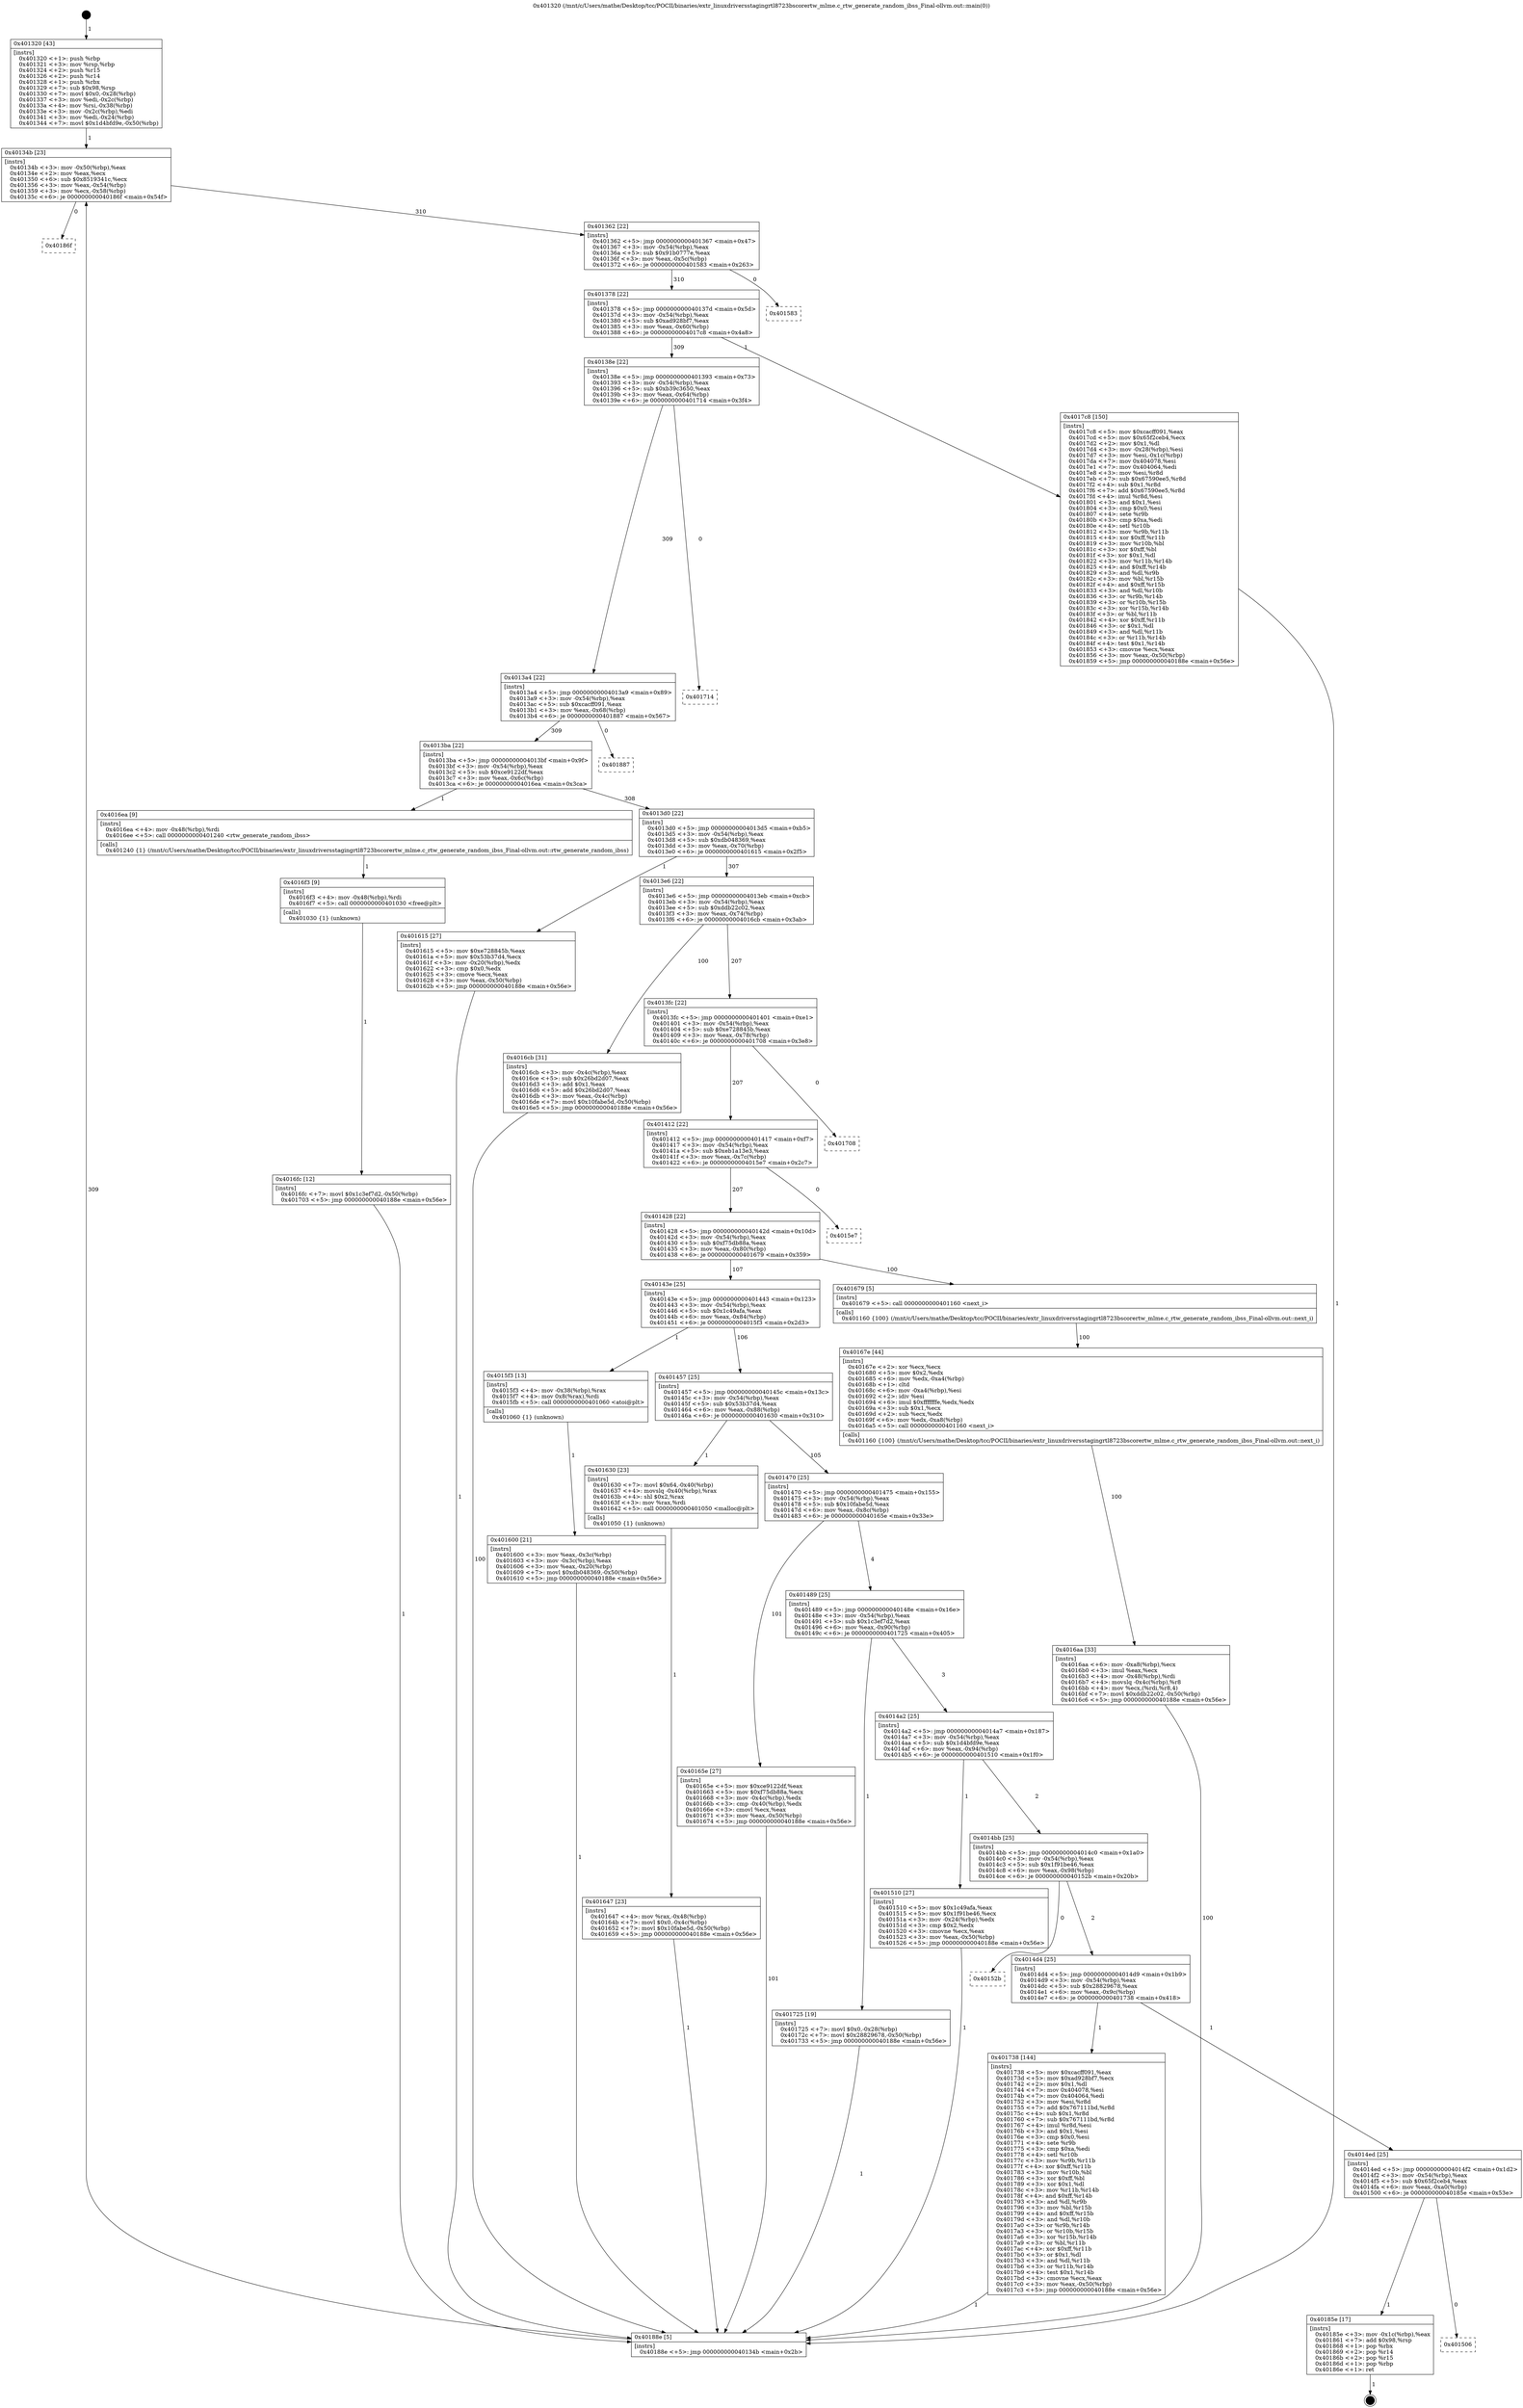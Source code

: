 digraph "0x401320" {
  label = "0x401320 (/mnt/c/Users/mathe/Desktop/tcc/POCII/binaries/extr_linuxdriversstagingrtl8723bscorertw_mlme.c_rtw_generate_random_ibss_Final-ollvm.out::main(0))"
  labelloc = "t"
  node[shape=record]

  Entry [label="",width=0.3,height=0.3,shape=circle,fillcolor=black,style=filled]
  "0x40134b" [label="{
     0x40134b [23]\l
     | [instrs]\l
     &nbsp;&nbsp;0x40134b \<+3\>: mov -0x50(%rbp),%eax\l
     &nbsp;&nbsp;0x40134e \<+2\>: mov %eax,%ecx\l
     &nbsp;&nbsp;0x401350 \<+6\>: sub $0x8519341c,%ecx\l
     &nbsp;&nbsp;0x401356 \<+3\>: mov %eax,-0x54(%rbp)\l
     &nbsp;&nbsp;0x401359 \<+3\>: mov %ecx,-0x58(%rbp)\l
     &nbsp;&nbsp;0x40135c \<+6\>: je 000000000040186f \<main+0x54f\>\l
  }"]
  "0x40186f" [label="{
     0x40186f\l
  }", style=dashed]
  "0x401362" [label="{
     0x401362 [22]\l
     | [instrs]\l
     &nbsp;&nbsp;0x401362 \<+5\>: jmp 0000000000401367 \<main+0x47\>\l
     &nbsp;&nbsp;0x401367 \<+3\>: mov -0x54(%rbp),%eax\l
     &nbsp;&nbsp;0x40136a \<+5\>: sub $0x91b0777e,%eax\l
     &nbsp;&nbsp;0x40136f \<+3\>: mov %eax,-0x5c(%rbp)\l
     &nbsp;&nbsp;0x401372 \<+6\>: je 0000000000401583 \<main+0x263\>\l
  }"]
  Exit [label="",width=0.3,height=0.3,shape=circle,fillcolor=black,style=filled,peripheries=2]
  "0x401583" [label="{
     0x401583\l
  }", style=dashed]
  "0x401378" [label="{
     0x401378 [22]\l
     | [instrs]\l
     &nbsp;&nbsp;0x401378 \<+5\>: jmp 000000000040137d \<main+0x5d\>\l
     &nbsp;&nbsp;0x40137d \<+3\>: mov -0x54(%rbp),%eax\l
     &nbsp;&nbsp;0x401380 \<+5\>: sub $0xad928bf7,%eax\l
     &nbsp;&nbsp;0x401385 \<+3\>: mov %eax,-0x60(%rbp)\l
     &nbsp;&nbsp;0x401388 \<+6\>: je 00000000004017c8 \<main+0x4a8\>\l
  }"]
  "0x401506" [label="{
     0x401506\l
  }", style=dashed]
  "0x4017c8" [label="{
     0x4017c8 [150]\l
     | [instrs]\l
     &nbsp;&nbsp;0x4017c8 \<+5\>: mov $0xcacff091,%eax\l
     &nbsp;&nbsp;0x4017cd \<+5\>: mov $0x65f2ceb4,%ecx\l
     &nbsp;&nbsp;0x4017d2 \<+2\>: mov $0x1,%dl\l
     &nbsp;&nbsp;0x4017d4 \<+3\>: mov -0x28(%rbp),%esi\l
     &nbsp;&nbsp;0x4017d7 \<+3\>: mov %esi,-0x1c(%rbp)\l
     &nbsp;&nbsp;0x4017da \<+7\>: mov 0x404078,%esi\l
     &nbsp;&nbsp;0x4017e1 \<+7\>: mov 0x404064,%edi\l
     &nbsp;&nbsp;0x4017e8 \<+3\>: mov %esi,%r8d\l
     &nbsp;&nbsp;0x4017eb \<+7\>: sub $0x67590ee5,%r8d\l
     &nbsp;&nbsp;0x4017f2 \<+4\>: sub $0x1,%r8d\l
     &nbsp;&nbsp;0x4017f6 \<+7\>: add $0x67590ee5,%r8d\l
     &nbsp;&nbsp;0x4017fd \<+4\>: imul %r8d,%esi\l
     &nbsp;&nbsp;0x401801 \<+3\>: and $0x1,%esi\l
     &nbsp;&nbsp;0x401804 \<+3\>: cmp $0x0,%esi\l
     &nbsp;&nbsp;0x401807 \<+4\>: sete %r9b\l
     &nbsp;&nbsp;0x40180b \<+3\>: cmp $0xa,%edi\l
     &nbsp;&nbsp;0x40180e \<+4\>: setl %r10b\l
     &nbsp;&nbsp;0x401812 \<+3\>: mov %r9b,%r11b\l
     &nbsp;&nbsp;0x401815 \<+4\>: xor $0xff,%r11b\l
     &nbsp;&nbsp;0x401819 \<+3\>: mov %r10b,%bl\l
     &nbsp;&nbsp;0x40181c \<+3\>: xor $0xff,%bl\l
     &nbsp;&nbsp;0x40181f \<+3\>: xor $0x1,%dl\l
     &nbsp;&nbsp;0x401822 \<+3\>: mov %r11b,%r14b\l
     &nbsp;&nbsp;0x401825 \<+4\>: and $0xff,%r14b\l
     &nbsp;&nbsp;0x401829 \<+3\>: and %dl,%r9b\l
     &nbsp;&nbsp;0x40182c \<+3\>: mov %bl,%r15b\l
     &nbsp;&nbsp;0x40182f \<+4\>: and $0xff,%r15b\l
     &nbsp;&nbsp;0x401833 \<+3\>: and %dl,%r10b\l
     &nbsp;&nbsp;0x401836 \<+3\>: or %r9b,%r14b\l
     &nbsp;&nbsp;0x401839 \<+3\>: or %r10b,%r15b\l
     &nbsp;&nbsp;0x40183c \<+3\>: xor %r15b,%r14b\l
     &nbsp;&nbsp;0x40183f \<+3\>: or %bl,%r11b\l
     &nbsp;&nbsp;0x401842 \<+4\>: xor $0xff,%r11b\l
     &nbsp;&nbsp;0x401846 \<+3\>: or $0x1,%dl\l
     &nbsp;&nbsp;0x401849 \<+3\>: and %dl,%r11b\l
     &nbsp;&nbsp;0x40184c \<+3\>: or %r11b,%r14b\l
     &nbsp;&nbsp;0x40184f \<+4\>: test $0x1,%r14b\l
     &nbsp;&nbsp;0x401853 \<+3\>: cmovne %ecx,%eax\l
     &nbsp;&nbsp;0x401856 \<+3\>: mov %eax,-0x50(%rbp)\l
     &nbsp;&nbsp;0x401859 \<+5\>: jmp 000000000040188e \<main+0x56e\>\l
  }"]
  "0x40138e" [label="{
     0x40138e [22]\l
     | [instrs]\l
     &nbsp;&nbsp;0x40138e \<+5\>: jmp 0000000000401393 \<main+0x73\>\l
     &nbsp;&nbsp;0x401393 \<+3\>: mov -0x54(%rbp),%eax\l
     &nbsp;&nbsp;0x401396 \<+5\>: sub $0xb39c3650,%eax\l
     &nbsp;&nbsp;0x40139b \<+3\>: mov %eax,-0x64(%rbp)\l
     &nbsp;&nbsp;0x40139e \<+6\>: je 0000000000401714 \<main+0x3f4\>\l
  }"]
  "0x40185e" [label="{
     0x40185e [17]\l
     | [instrs]\l
     &nbsp;&nbsp;0x40185e \<+3\>: mov -0x1c(%rbp),%eax\l
     &nbsp;&nbsp;0x401861 \<+7\>: add $0x98,%rsp\l
     &nbsp;&nbsp;0x401868 \<+1\>: pop %rbx\l
     &nbsp;&nbsp;0x401869 \<+2\>: pop %r14\l
     &nbsp;&nbsp;0x40186b \<+2\>: pop %r15\l
     &nbsp;&nbsp;0x40186d \<+1\>: pop %rbp\l
     &nbsp;&nbsp;0x40186e \<+1\>: ret\l
  }"]
  "0x401714" [label="{
     0x401714\l
  }", style=dashed]
  "0x4013a4" [label="{
     0x4013a4 [22]\l
     | [instrs]\l
     &nbsp;&nbsp;0x4013a4 \<+5\>: jmp 00000000004013a9 \<main+0x89\>\l
     &nbsp;&nbsp;0x4013a9 \<+3\>: mov -0x54(%rbp),%eax\l
     &nbsp;&nbsp;0x4013ac \<+5\>: sub $0xcacff091,%eax\l
     &nbsp;&nbsp;0x4013b1 \<+3\>: mov %eax,-0x68(%rbp)\l
     &nbsp;&nbsp;0x4013b4 \<+6\>: je 0000000000401887 \<main+0x567\>\l
  }"]
  "0x4014ed" [label="{
     0x4014ed [25]\l
     | [instrs]\l
     &nbsp;&nbsp;0x4014ed \<+5\>: jmp 00000000004014f2 \<main+0x1d2\>\l
     &nbsp;&nbsp;0x4014f2 \<+3\>: mov -0x54(%rbp),%eax\l
     &nbsp;&nbsp;0x4014f5 \<+5\>: sub $0x65f2ceb4,%eax\l
     &nbsp;&nbsp;0x4014fa \<+6\>: mov %eax,-0xa0(%rbp)\l
     &nbsp;&nbsp;0x401500 \<+6\>: je 000000000040185e \<main+0x53e\>\l
  }"]
  "0x401887" [label="{
     0x401887\l
  }", style=dashed]
  "0x4013ba" [label="{
     0x4013ba [22]\l
     | [instrs]\l
     &nbsp;&nbsp;0x4013ba \<+5\>: jmp 00000000004013bf \<main+0x9f\>\l
     &nbsp;&nbsp;0x4013bf \<+3\>: mov -0x54(%rbp),%eax\l
     &nbsp;&nbsp;0x4013c2 \<+5\>: sub $0xce9122df,%eax\l
     &nbsp;&nbsp;0x4013c7 \<+3\>: mov %eax,-0x6c(%rbp)\l
     &nbsp;&nbsp;0x4013ca \<+6\>: je 00000000004016ea \<main+0x3ca\>\l
  }"]
  "0x401738" [label="{
     0x401738 [144]\l
     | [instrs]\l
     &nbsp;&nbsp;0x401738 \<+5\>: mov $0xcacff091,%eax\l
     &nbsp;&nbsp;0x40173d \<+5\>: mov $0xad928bf7,%ecx\l
     &nbsp;&nbsp;0x401742 \<+2\>: mov $0x1,%dl\l
     &nbsp;&nbsp;0x401744 \<+7\>: mov 0x404078,%esi\l
     &nbsp;&nbsp;0x40174b \<+7\>: mov 0x404064,%edi\l
     &nbsp;&nbsp;0x401752 \<+3\>: mov %esi,%r8d\l
     &nbsp;&nbsp;0x401755 \<+7\>: add $0x767111bd,%r8d\l
     &nbsp;&nbsp;0x40175c \<+4\>: sub $0x1,%r8d\l
     &nbsp;&nbsp;0x401760 \<+7\>: sub $0x767111bd,%r8d\l
     &nbsp;&nbsp;0x401767 \<+4\>: imul %r8d,%esi\l
     &nbsp;&nbsp;0x40176b \<+3\>: and $0x1,%esi\l
     &nbsp;&nbsp;0x40176e \<+3\>: cmp $0x0,%esi\l
     &nbsp;&nbsp;0x401771 \<+4\>: sete %r9b\l
     &nbsp;&nbsp;0x401775 \<+3\>: cmp $0xa,%edi\l
     &nbsp;&nbsp;0x401778 \<+4\>: setl %r10b\l
     &nbsp;&nbsp;0x40177c \<+3\>: mov %r9b,%r11b\l
     &nbsp;&nbsp;0x40177f \<+4\>: xor $0xff,%r11b\l
     &nbsp;&nbsp;0x401783 \<+3\>: mov %r10b,%bl\l
     &nbsp;&nbsp;0x401786 \<+3\>: xor $0xff,%bl\l
     &nbsp;&nbsp;0x401789 \<+3\>: xor $0x1,%dl\l
     &nbsp;&nbsp;0x40178c \<+3\>: mov %r11b,%r14b\l
     &nbsp;&nbsp;0x40178f \<+4\>: and $0xff,%r14b\l
     &nbsp;&nbsp;0x401793 \<+3\>: and %dl,%r9b\l
     &nbsp;&nbsp;0x401796 \<+3\>: mov %bl,%r15b\l
     &nbsp;&nbsp;0x401799 \<+4\>: and $0xff,%r15b\l
     &nbsp;&nbsp;0x40179d \<+3\>: and %dl,%r10b\l
     &nbsp;&nbsp;0x4017a0 \<+3\>: or %r9b,%r14b\l
     &nbsp;&nbsp;0x4017a3 \<+3\>: or %r10b,%r15b\l
     &nbsp;&nbsp;0x4017a6 \<+3\>: xor %r15b,%r14b\l
     &nbsp;&nbsp;0x4017a9 \<+3\>: or %bl,%r11b\l
     &nbsp;&nbsp;0x4017ac \<+4\>: xor $0xff,%r11b\l
     &nbsp;&nbsp;0x4017b0 \<+3\>: or $0x1,%dl\l
     &nbsp;&nbsp;0x4017b3 \<+3\>: and %dl,%r11b\l
     &nbsp;&nbsp;0x4017b6 \<+3\>: or %r11b,%r14b\l
     &nbsp;&nbsp;0x4017b9 \<+4\>: test $0x1,%r14b\l
     &nbsp;&nbsp;0x4017bd \<+3\>: cmovne %ecx,%eax\l
     &nbsp;&nbsp;0x4017c0 \<+3\>: mov %eax,-0x50(%rbp)\l
     &nbsp;&nbsp;0x4017c3 \<+5\>: jmp 000000000040188e \<main+0x56e\>\l
  }"]
  "0x4016ea" [label="{
     0x4016ea [9]\l
     | [instrs]\l
     &nbsp;&nbsp;0x4016ea \<+4\>: mov -0x48(%rbp),%rdi\l
     &nbsp;&nbsp;0x4016ee \<+5\>: call 0000000000401240 \<rtw_generate_random_ibss\>\l
     | [calls]\l
     &nbsp;&nbsp;0x401240 \{1\} (/mnt/c/Users/mathe/Desktop/tcc/POCII/binaries/extr_linuxdriversstagingrtl8723bscorertw_mlme.c_rtw_generate_random_ibss_Final-ollvm.out::rtw_generate_random_ibss)\l
  }"]
  "0x4013d0" [label="{
     0x4013d0 [22]\l
     | [instrs]\l
     &nbsp;&nbsp;0x4013d0 \<+5\>: jmp 00000000004013d5 \<main+0xb5\>\l
     &nbsp;&nbsp;0x4013d5 \<+3\>: mov -0x54(%rbp),%eax\l
     &nbsp;&nbsp;0x4013d8 \<+5\>: sub $0xdb048369,%eax\l
     &nbsp;&nbsp;0x4013dd \<+3\>: mov %eax,-0x70(%rbp)\l
     &nbsp;&nbsp;0x4013e0 \<+6\>: je 0000000000401615 \<main+0x2f5\>\l
  }"]
  "0x4014d4" [label="{
     0x4014d4 [25]\l
     | [instrs]\l
     &nbsp;&nbsp;0x4014d4 \<+5\>: jmp 00000000004014d9 \<main+0x1b9\>\l
     &nbsp;&nbsp;0x4014d9 \<+3\>: mov -0x54(%rbp),%eax\l
     &nbsp;&nbsp;0x4014dc \<+5\>: sub $0x28829678,%eax\l
     &nbsp;&nbsp;0x4014e1 \<+6\>: mov %eax,-0x9c(%rbp)\l
     &nbsp;&nbsp;0x4014e7 \<+6\>: je 0000000000401738 \<main+0x418\>\l
  }"]
  "0x401615" [label="{
     0x401615 [27]\l
     | [instrs]\l
     &nbsp;&nbsp;0x401615 \<+5\>: mov $0xe728845b,%eax\l
     &nbsp;&nbsp;0x40161a \<+5\>: mov $0x53b37d4,%ecx\l
     &nbsp;&nbsp;0x40161f \<+3\>: mov -0x20(%rbp),%edx\l
     &nbsp;&nbsp;0x401622 \<+3\>: cmp $0x0,%edx\l
     &nbsp;&nbsp;0x401625 \<+3\>: cmove %ecx,%eax\l
     &nbsp;&nbsp;0x401628 \<+3\>: mov %eax,-0x50(%rbp)\l
     &nbsp;&nbsp;0x40162b \<+5\>: jmp 000000000040188e \<main+0x56e\>\l
  }"]
  "0x4013e6" [label="{
     0x4013e6 [22]\l
     | [instrs]\l
     &nbsp;&nbsp;0x4013e6 \<+5\>: jmp 00000000004013eb \<main+0xcb\>\l
     &nbsp;&nbsp;0x4013eb \<+3\>: mov -0x54(%rbp),%eax\l
     &nbsp;&nbsp;0x4013ee \<+5\>: sub $0xddb22c02,%eax\l
     &nbsp;&nbsp;0x4013f3 \<+3\>: mov %eax,-0x74(%rbp)\l
     &nbsp;&nbsp;0x4013f6 \<+6\>: je 00000000004016cb \<main+0x3ab\>\l
  }"]
  "0x40152b" [label="{
     0x40152b\l
  }", style=dashed]
  "0x4016cb" [label="{
     0x4016cb [31]\l
     | [instrs]\l
     &nbsp;&nbsp;0x4016cb \<+3\>: mov -0x4c(%rbp),%eax\l
     &nbsp;&nbsp;0x4016ce \<+5\>: sub $0x26bd2d07,%eax\l
     &nbsp;&nbsp;0x4016d3 \<+3\>: add $0x1,%eax\l
     &nbsp;&nbsp;0x4016d6 \<+5\>: add $0x26bd2d07,%eax\l
     &nbsp;&nbsp;0x4016db \<+3\>: mov %eax,-0x4c(%rbp)\l
     &nbsp;&nbsp;0x4016de \<+7\>: movl $0x10fabe5d,-0x50(%rbp)\l
     &nbsp;&nbsp;0x4016e5 \<+5\>: jmp 000000000040188e \<main+0x56e\>\l
  }"]
  "0x4013fc" [label="{
     0x4013fc [22]\l
     | [instrs]\l
     &nbsp;&nbsp;0x4013fc \<+5\>: jmp 0000000000401401 \<main+0xe1\>\l
     &nbsp;&nbsp;0x401401 \<+3\>: mov -0x54(%rbp),%eax\l
     &nbsp;&nbsp;0x401404 \<+5\>: sub $0xe728845b,%eax\l
     &nbsp;&nbsp;0x401409 \<+3\>: mov %eax,-0x78(%rbp)\l
     &nbsp;&nbsp;0x40140c \<+6\>: je 0000000000401708 \<main+0x3e8\>\l
  }"]
  "0x4016fc" [label="{
     0x4016fc [12]\l
     | [instrs]\l
     &nbsp;&nbsp;0x4016fc \<+7\>: movl $0x1c3ef7d2,-0x50(%rbp)\l
     &nbsp;&nbsp;0x401703 \<+5\>: jmp 000000000040188e \<main+0x56e\>\l
  }"]
  "0x401708" [label="{
     0x401708\l
  }", style=dashed]
  "0x401412" [label="{
     0x401412 [22]\l
     | [instrs]\l
     &nbsp;&nbsp;0x401412 \<+5\>: jmp 0000000000401417 \<main+0xf7\>\l
     &nbsp;&nbsp;0x401417 \<+3\>: mov -0x54(%rbp),%eax\l
     &nbsp;&nbsp;0x40141a \<+5\>: sub $0xeb1a13e3,%eax\l
     &nbsp;&nbsp;0x40141f \<+3\>: mov %eax,-0x7c(%rbp)\l
     &nbsp;&nbsp;0x401422 \<+6\>: je 00000000004015e7 \<main+0x2c7\>\l
  }"]
  "0x4016f3" [label="{
     0x4016f3 [9]\l
     | [instrs]\l
     &nbsp;&nbsp;0x4016f3 \<+4\>: mov -0x48(%rbp),%rdi\l
     &nbsp;&nbsp;0x4016f7 \<+5\>: call 0000000000401030 \<free@plt\>\l
     | [calls]\l
     &nbsp;&nbsp;0x401030 \{1\} (unknown)\l
  }"]
  "0x4015e7" [label="{
     0x4015e7\l
  }", style=dashed]
  "0x401428" [label="{
     0x401428 [22]\l
     | [instrs]\l
     &nbsp;&nbsp;0x401428 \<+5\>: jmp 000000000040142d \<main+0x10d\>\l
     &nbsp;&nbsp;0x40142d \<+3\>: mov -0x54(%rbp),%eax\l
     &nbsp;&nbsp;0x401430 \<+5\>: sub $0xf75db88a,%eax\l
     &nbsp;&nbsp;0x401435 \<+3\>: mov %eax,-0x80(%rbp)\l
     &nbsp;&nbsp;0x401438 \<+6\>: je 0000000000401679 \<main+0x359\>\l
  }"]
  "0x4016aa" [label="{
     0x4016aa [33]\l
     | [instrs]\l
     &nbsp;&nbsp;0x4016aa \<+6\>: mov -0xa8(%rbp),%ecx\l
     &nbsp;&nbsp;0x4016b0 \<+3\>: imul %eax,%ecx\l
     &nbsp;&nbsp;0x4016b3 \<+4\>: mov -0x48(%rbp),%rdi\l
     &nbsp;&nbsp;0x4016b7 \<+4\>: movslq -0x4c(%rbp),%r8\l
     &nbsp;&nbsp;0x4016bb \<+4\>: mov %ecx,(%rdi,%r8,4)\l
     &nbsp;&nbsp;0x4016bf \<+7\>: movl $0xddb22c02,-0x50(%rbp)\l
     &nbsp;&nbsp;0x4016c6 \<+5\>: jmp 000000000040188e \<main+0x56e\>\l
  }"]
  "0x401679" [label="{
     0x401679 [5]\l
     | [instrs]\l
     &nbsp;&nbsp;0x401679 \<+5\>: call 0000000000401160 \<next_i\>\l
     | [calls]\l
     &nbsp;&nbsp;0x401160 \{100\} (/mnt/c/Users/mathe/Desktop/tcc/POCII/binaries/extr_linuxdriversstagingrtl8723bscorertw_mlme.c_rtw_generate_random_ibss_Final-ollvm.out::next_i)\l
  }"]
  "0x40143e" [label="{
     0x40143e [25]\l
     | [instrs]\l
     &nbsp;&nbsp;0x40143e \<+5\>: jmp 0000000000401443 \<main+0x123\>\l
     &nbsp;&nbsp;0x401443 \<+3\>: mov -0x54(%rbp),%eax\l
     &nbsp;&nbsp;0x401446 \<+5\>: sub $0x1c49afa,%eax\l
     &nbsp;&nbsp;0x40144b \<+6\>: mov %eax,-0x84(%rbp)\l
     &nbsp;&nbsp;0x401451 \<+6\>: je 00000000004015f3 \<main+0x2d3\>\l
  }"]
  "0x40167e" [label="{
     0x40167e [44]\l
     | [instrs]\l
     &nbsp;&nbsp;0x40167e \<+2\>: xor %ecx,%ecx\l
     &nbsp;&nbsp;0x401680 \<+5\>: mov $0x2,%edx\l
     &nbsp;&nbsp;0x401685 \<+6\>: mov %edx,-0xa4(%rbp)\l
     &nbsp;&nbsp;0x40168b \<+1\>: cltd\l
     &nbsp;&nbsp;0x40168c \<+6\>: mov -0xa4(%rbp),%esi\l
     &nbsp;&nbsp;0x401692 \<+2\>: idiv %esi\l
     &nbsp;&nbsp;0x401694 \<+6\>: imul $0xfffffffe,%edx,%edx\l
     &nbsp;&nbsp;0x40169a \<+3\>: sub $0x1,%ecx\l
     &nbsp;&nbsp;0x40169d \<+2\>: sub %ecx,%edx\l
     &nbsp;&nbsp;0x40169f \<+6\>: mov %edx,-0xa8(%rbp)\l
     &nbsp;&nbsp;0x4016a5 \<+5\>: call 0000000000401160 \<next_i\>\l
     | [calls]\l
     &nbsp;&nbsp;0x401160 \{100\} (/mnt/c/Users/mathe/Desktop/tcc/POCII/binaries/extr_linuxdriversstagingrtl8723bscorertw_mlme.c_rtw_generate_random_ibss_Final-ollvm.out::next_i)\l
  }"]
  "0x4015f3" [label="{
     0x4015f3 [13]\l
     | [instrs]\l
     &nbsp;&nbsp;0x4015f3 \<+4\>: mov -0x38(%rbp),%rax\l
     &nbsp;&nbsp;0x4015f7 \<+4\>: mov 0x8(%rax),%rdi\l
     &nbsp;&nbsp;0x4015fb \<+5\>: call 0000000000401060 \<atoi@plt\>\l
     | [calls]\l
     &nbsp;&nbsp;0x401060 \{1\} (unknown)\l
  }"]
  "0x401457" [label="{
     0x401457 [25]\l
     | [instrs]\l
     &nbsp;&nbsp;0x401457 \<+5\>: jmp 000000000040145c \<main+0x13c\>\l
     &nbsp;&nbsp;0x40145c \<+3\>: mov -0x54(%rbp),%eax\l
     &nbsp;&nbsp;0x40145f \<+5\>: sub $0x53b37d4,%eax\l
     &nbsp;&nbsp;0x401464 \<+6\>: mov %eax,-0x88(%rbp)\l
     &nbsp;&nbsp;0x40146a \<+6\>: je 0000000000401630 \<main+0x310\>\l
  }"]
  "0x401647" [label="{
     0x401647 [23]\l
     | [instrs]\l
     &nbsp;&nbsp;0x401647 \<+4\>: mov %rax,-0x48(%rbp)\l
     &nbsp;&nbsp;0x40164b \<+7\>: movl $0x0,-0x4c(%rbp)\l
     &nbsp;&nbsp;0x401652 \<+7\>: movl $0x10fabe5d,-0x50(%rbp)\l
     &nbsp;&nbsp;0x401659 \<+5\>: jmp 000000000040188e \<main+0x56e\>\l
  }"]
  "0x401630" [label="{
     0x401630 [23]\l
     | [instrs]\l
     &nbsp;&nbsp;0x401630 \<+7\>: movl $0x64,-0x40(%rbp)\l
     &nbsp;&nbsp;0x401637 \<+4\>: movslq -0x40(%rbp),%rax\l
     &nbsp;&nbsp;0x40163b \<+4\>: shl $0x2,%rax\l
     &nbsp;&nbsp;0x40163f \<+3\>: mov %rax,%rdi\l
     &nbsp;&nbsp;0x401642 \<+5\>: call 0000000000401050 \<malloc@plt\>\l
     | [calls]\l
     &nbsp;&nbsp;0x401050 \{1\} (unknown)\l
  }"]
  "0x401470" [label="{
     0x401470 [25]\l
     | [instrs]\l
     &nbsp;&nbsp;0x401470 \<+5\>: jmp 0000000000401475 \<main+0x155\>\l
     &nbsp;&nbsp;0x401475 \<+3\>: mov -0x54(%rbp),%eax\l
     &nbsp;&nbsp;0x401478 \<+5\>: sub $0x10fabe5d,%eax\l
     &nbsp;&nbsp;0x40147d \<+6\>: mov %eax,-0x8c(%rbp)\l
     &nbsp;&nbsp;0x401483 \<+6\>: je 000000000040165e \<main+0x33e\>\l
  }"]
  "0x401600" [label="{
     0x401600 [21]\l
     | [instrs]\l
     &nbsp;&nbsp;0x401600 \<+3\>: mov %eax,-0x3c(%rbp)\l
     &nbsp;&nbsp;0x401603 \<+3\>: mov -0x3c(%rbp),%eax\l
     &nbsp;&nbsp;0x401606 \<+3\>: mov %eax,-0x20(%rbp)\l
     &nbsp;&nbsp;0x401609 \<+7\>: movl $0xdb048369,-0x50(%rbp)\l
     &nbsp;&nbsp;0x401610 \<+5\>: jmp 000000000040188e \<main+0x56e\>\l
  }"]
  "0x40165e" [label="{
     0x40165e [27]\l
     | [instrs]\l
     &nbsp;&nbsp;0x40165e \<+5\>: mov $0xce9122df,%eax\l
     &nbsp;&nbsp;0x401663 \<+5\>: mov $0xf75db88a,%ecx\l
     &nbsp;&nbsp;0x401668 \<+3\>: mov -0x4c(%rbp),%edx\l
     &nbsp;&nbsp;0x40166b \<+3\>: cmp -0x40(%rbp),%edx\l
     &nbsp;&nbsp;0x40166e \<+3\>: cmovl %ecx,%eax\l
     &nbsp;&nbsp;0x401671 \<+3\>: mov %eax,-0x50(%rbp)\l
     &nbsp;&nbsp;0x401674 \<+5\>: jmp 000000000040188e \<main+0x56e\>\l
  }"]
  "0x401489" [label="{
     0x401489 [25]\l
     | [instrs]\l
     &nbsp;&nbsp;0x401489 \<+5\>: jmp 000000000040148e \<main+0x16e\>\l
     &nbsp;&nbsp;0x40148e \<+3\>: mov -0x54(%rbp),%eax\l
     &nbsp;&nbsp;0x401491 \<+5\>: sub $0x1c3ef7d2,%eax\l
     &nbsp;&nbsp;0x401496 \<+6\>: mov %eax,-0x90(%rbp)\l
     &nbsp;&nbsp;0x40149c \<+6\>: je 0000000000401725 \<main+0x405\>\l
  }"]
  "0x401320" [label="{
     0x401320 [43]\l
     | [instrs]\l
     &nbsp;&nbsp;0x401320 \<+1\>: push %rbp\l
     &nbsp;&nbsp;0x401321 \<+3\>: mov %rsp,%rbp\l
     &nbsp;&nbsp;0x401324 \<+2\>: push %r15\l
     &nbsp;&nbsp;0x401326 \<+2\>: push %r14\l
     &nbsp;&nbsp;0x401328 \<+1\>: push %rbx\l
     &nbsp;&nbsp;0x401329 \<+7\>: sub $0x98,%rsp\l
     &nbsp;&nbsp;0x401330 \<+7\>: movl $0x0,-0x28(%rbp)\l
     &nbsp;&nbsp;0x401337 \<+3\>: mov %edi,-0x2c(%rbp)\l
     &nbsp;&nbsp;0x40133a \<+4\>: mov %rsi,-0x38(%rbp)\l
     &nbsp;&nbsp;0x40133e \<+3\>: mov -0x2c(%rbp),%edi\l
     &nbsp;&nbsp;0x401341 \<+3\>: mov %edi,-0x24(%rbp)\l
     &nbsp;&nbsp;0x401344 \<+7\>: movl $0x1d4bfd9e,-0x50(%rbp)\l
  }"]
  "0x401725" [label="{
     0x401725 [19]\l
     | [instrs]\l
     &nbsp;&nbsp;0x401725 \<+7\>: movl $0x0,-0x28(%rbp)\l
     &nbsp;&nbsp;0x40172c \<+7\>: movl $0x28829678,-0x50(%rbp)\l
     &nbsp;&nbsp;0x401733 \<+5\>: jmp 000000000040188e \<main+0x56e\>\l
  }"]
  "0x4014a2" [label="{
     0x4014a2 [25]\l
     | [instrs]\l
     &nbsp;&nbsp;0x4014a2 \<+5\>: jmp 00000000004014a7 \<main+0x187\>\l
     &nbsp;&nbsp;0x4014a7 \<+3\>: mov -0x54(%rbp),%eax\l
     &nbsp;&nbsp;0x4014aa \<+5\>: sub $0x1d4bfd9e,%eax\l
     &nbsp;&nbsp;0x4014af \<+6\>: mov %eax,-0x94(%rbp)\l
     &nbsp;&nbsp;0x4014b5 \<+6\>: je 0000000000401510 \<main+0x1f0\>\l
  }"]
  "0x40188e" [label="{
     0x40188e [5]\l
     | [instrs]\l
     &nbsp;&nbsp;0x40188e \<+5\>: jmp 000000000040134b \<main+0x2b\>\l
  }"]
  "0x401510" [label="{
     0x401510 [27]\l
     | [instrs]\l
     &nbsp;&nbsp;0x401510 \<+5\>: mov $0x1c49afa,%eax\l
     &nbsp;&nbsp;0x401515 \<+5\>: mov $0x1f91be46,%ecx\l
     &nbsp;&nbsp;0x40151a \<+3\>: mov -0x24(%rbp),%edx\l
     &nbsp;&nbsp;0x40151d \<+3\>: cmp $0x2,%edx\l
     &nbsp;&nbsp;0x401520 \<+3\>: cmovne %ecx,%eax\l
     &nbsp;&nbsp;0x401523 \<+3\>: mov %eax,-0x50(%rbp)\l
     &nbsp;&nbsp;0x401526 \<+5\>: jmp 000000000040188e \<main+0x56e\>\l
  }"]
  "0x4014bb" [label="{
     0x4014bb [25]\l
     | [instrs]\l
     &nbsp;&nbsp;0x4014bb \<+5\>: jmp 00000000004014c0 \<main+0x1a0\>\l
     &nbsp;&nbsp;0x4014c0 \<+3\>: mov -0x54(%rbp),%eax\l
     &nbsp;&nbsp;0x4014c3 \<+5\>: sub $0x1f91be46,%eax\l
     &nbsp;&nbsp;0x4014c8 \<+6\>: mov %eax,-0x98(%rbp)\l
     &nbsp;&nbsp;0x4014ce \<+6\>: je 000000000040152b \<main+0x20b\>\l
  }"]
  Entry -> "0x401320" [label=" 1"]
  "0x40134b" -> "0x40186f" [label=" 0"]
  "0x40134b" -> "0x401362" [label=" 310"]
  "0x40185e" -> Exit [label=" 1"]
  "0x401362" -> "0x401583" [label=" 0"]
  "0x401362" -> "0x401378" [label=" 310"]
  "0x4014ed" -> "0x401506" [label=" 0"]
  "0x401378" -> "0x4017c8" [label=" 1"]
  "0x401378" -> "0x40138e" [label=" 309"]
  "0x4014ed" -> "0x40185e" [label=" 1"]
  "0x40138e" -> "0x401714" [label=" 0"]
  "0x40138e" -> "0x4013a4" [label=" 309"]
  "0x4017c8" -> "0x40188e" [label=" 1"]
  "0x4013a4" -> "0x401887" [label=" 0"]
  "0x4013a4" -> "0x4013ba" [label=" 309"]
  "0x401738" -> "0x40188e" [label=" 1"]
  "0x4013ba" -> "0x4016ea" [label=" 1"]
  "0x4013ba" -> "0x4013d0" [label=" 308"]
  "0x4014d4" -> "0x4014ed" [label=" 1"]
  "0x4013d0" -> "0x401615" [label=" 1"]
  "0x4013d0" -> "0x4013e6" [label=" 307"]
  "0x4014d4" -> "0x401738" [label=" 1"]
  "0x4013e6" -> "0x4016cb" [label=" 100"]
  "0x4013e6" -> "0x4013fc" [label=" 207"]
  "0x4014bb" -> "0x4014d4" [label=" 2"]
  "0x4013fc" -> "0x401708" [label=" 0"]
  "0x4013fc" -> "0x401412" [label=" 207"]
  "0x4014bb" -> "0x40152b" [label=" 0"]
  "0x401412" -> "0x4015e7" [label=" 0"]
  "0x401412" -> "0x401428" [label=" 207"]
  "0x401725" -> "0x40188e" [label=" 1"]
  "0x401428" -> "0x401679" [label=" 100"]
  "0x401428" -> "0x40143e" [label=" 107"]
  "0x4016fc" -> "0x40188e" [label=" 1"]
  "0x40143e" -> "0x4015f3" [label=" 1"]
  "0x40143e" -> "0x401457" [label=" 106"]
  "0x4016f3" -> "0x4016fc" [label=" 1"]
  "0x401457" -> "0x401630" [label=" 1"]
  "0x401457" -> "0x401470" [label=" 105"]
  "0x4016ea" -> "0x4016f3" [label=" 1"]
  "0x401470" -> "0x40165e" [label=" 101"]
  "0x401470" -> "0x401489" [label=" 4"]
  "0x4016cb" -> "0x40188e" [label=" 100"]
  "0x401489" -> "0x401725" [label=" 1"]
  "0x401489" -> "0x4014a2" [label=" 3"]
  "0x4016aa" -> "0x40188e" [label=" 100"]
  "0x4014a2" -> "0x401510" [label=" 1"]
  "0x4014a2" -> "0x4014bb" [label=" 2"]
  "0x401510" -> "0x40188e" [label=" 1"]
  "0x401320" -> "0x40134b" [label=" 1"]
  "0x40188e" -> "0x40134b" [label=" 309"]
  "0x4015f3" -> "0x401600" [label=" 1"]
  "0x401600" -> "0x40188e" [label=" 1"]
  "0x401615" -> "0x40188e" [label=" 1"]
  "0x401630" -> "0x401647" [label=" 1"]
  "0x401647" -> "0x40188e" [label=" 1"]
  "0x40165e" -> "0x40188e" [label=" 101"]
  "0x401679" -> "0x40167e" [label=" 100"]
  "0x40167e" -> "0x4016aa" [label=" 100"]
}
